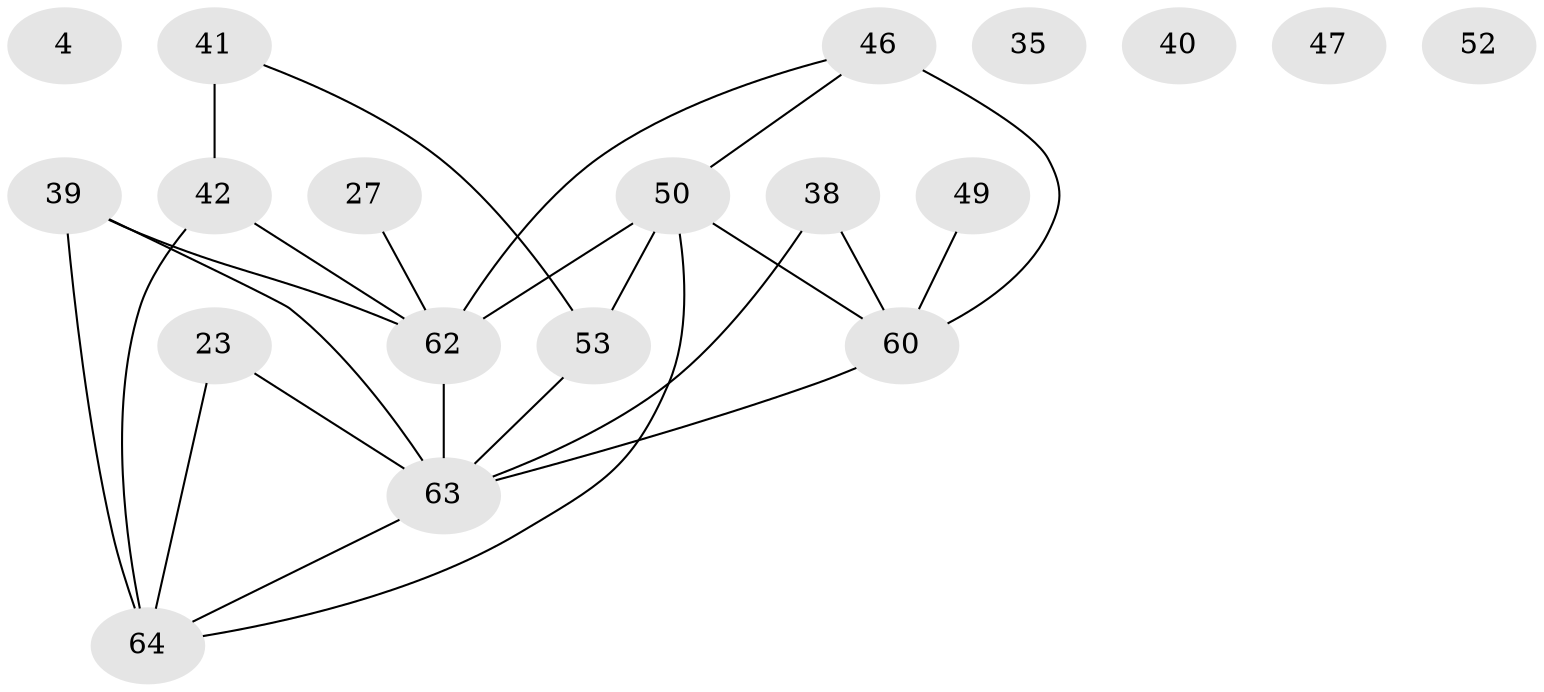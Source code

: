 // original degree distribution, {2: 0.140625, 7: 0.046875, 3: 0.265625, 0: 0.0625, 1: 0.140625, 4: 0.171875, 5: 0.109375, 6: 0.0625}
// Generated by graph-tools (version 1.1) at 2025/44/03/04/25 21:44:10]
// undirected, 19 vertices, 24 edges
graph export_dot {
graph [start="1"]
  node [color=gray90,style=filled];
  4;
  23;
  27;
  35;
  38;
  39 [super="+1+37+25+36+34"];
  40;
  41 [super="+20+22"];
  42 [super="+19"];
  46 [super="+26"];
  47;
  49;
  50 [super="+12+30"];
  52 [super="+9"];
  53 [super="+14+43"];
  60 [super="+44+2"];
  62 [super="+45+61+28+57"];
  63 [super="+58+33+56"];
  64 [super="+51+59+48"];
  23 -- 63;
  23 -- 64 [weight=2];
  27 -- 62;
  38 -- 60 [weight=2];
  38 -- 63;
  39 -- 62 [weight=2];
  39 -- 63 [weight=5];
  39 -- 64 [weight=4];
  41 -- 42 [weight=2];
  41 -- 53;
  42 -- 62;
  42 -- 64;
  46 -- 60 [weight=4];
  46 -- 62 [weight=2];
  46 -- 50 [weight=2];
  49 -- 60;
  50 -- 60 [weight=2];
  50 -- 62 [weight=2];
  50 -- 53;
  50 -- 64 [weight=2];
  53 -- 63 [weight=5];
  60 -- 63 [weight=5];
  62 -- 63 [weight=5];
  63 -- 64;
}
